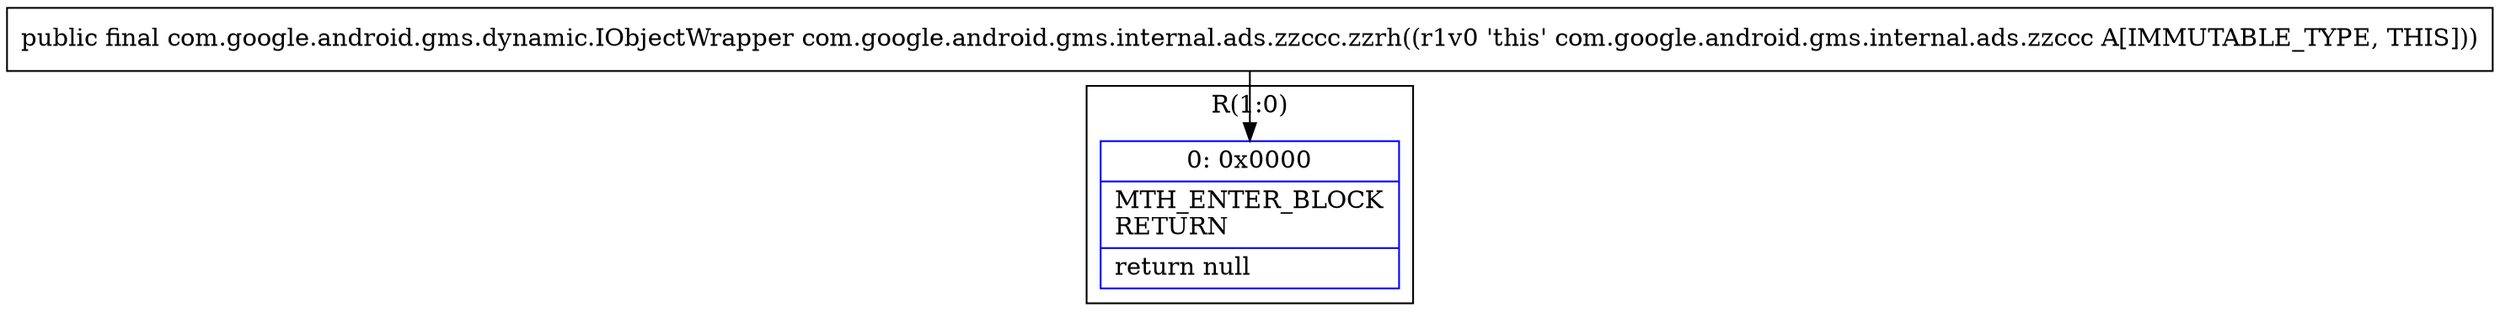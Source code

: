 digraph "CFG forcom.google.android.gms.internal.ads.zzccc.zzrh()Lcom\/google\/android\/gms\/dynamic\/IObjectWrapper;" {
subgraph cluster_Region_631072829 {
label = "R(1:0)";
node [shape=record,color=blue];
Node_0 [shape=record,label="{0\:\ 0x0000|MTH_ENTER_BLOCK\lRETURN\l|return null\l}"];
}
MethodNode[shape=record,label="{public final com.google.android.gms.dynamic.IObjectWrapper com.google.android.gms.internal.ads.zzccc.zzrh((r1v0 'this' com.google.android.gms.internal.ads.zzccc A[IMMUTABLE_TYPE, THIS])) }"];
MethodNode -> Node_0;
}

